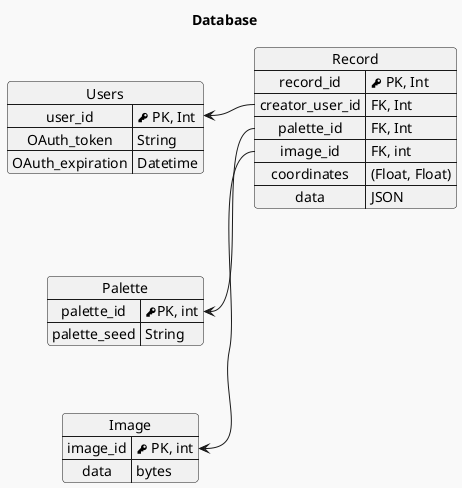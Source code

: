 @startuml

!theme mars


'left to right direction
'top to bottom direction
'skinparam nodesep 10
'skinparam ranksep 150
'skinparam linetype polyline

Title Database

together {

    map Image {
        image_id => <&key> PK, int
        data => bytes
    }
    
    map Users {
        user_id     => <&key> PK, Int
        OAuth_token => String
        OAuth_expiration => Datetime
    }

    map Palette {
        palette_id => <&key>PK, int
        palette_seed => String
    }
}
Users -[hidden]d-> Palette
Palette -[hidden]d-> Image



map Record {
    record_id => <&key> PK, Int
    creator_user_id => FK, Int
    palette_id => FK, Int
    image_id  => FK, int
    coordinates => (Float, Float)
    data => JSON
}
Record::creator_user_id -> Users::user_id
Record::palette_id -> Palette::palette_id
Record::image_id -> Image::image_id

Users ---[hidden]-> Record 
@enduml